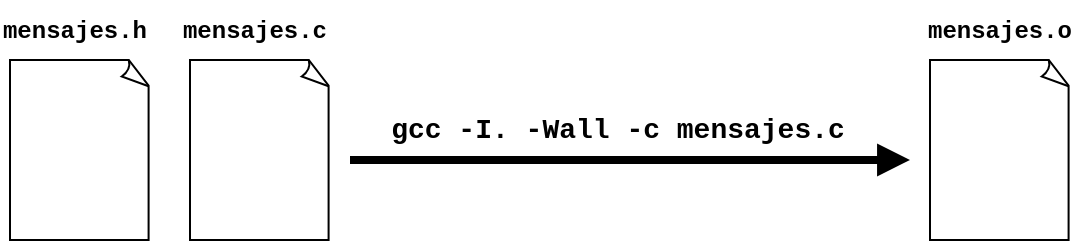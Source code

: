 <mxfile version="24.6.4" type="device">
  <diagram name="Página-1" id="LsDu3u4bDJq17SXWeaOr">
    <mxGraphModel dx="880" dy="532" grid="1" gridSize="10" guides="1" tooltips="1" connect="1" arrows="1" fold="1" page="1" pageScale="1" pageWidth="827" pageHeight="1169" math="0" shadow="0">
      <root>
        <mxCell id="0" />
        <mxCell id="1" parent="0" />
        <mxCell id="Lz73GD6M7uqh9QbwLpAi-7" value="" style="whiteSpace=wrap;html=1;shape=mxgraph.basic.document" vertex="1" parent="1">
          <mxGeometry x="110" y="330" width="70" height="90" as="geometry" />
        </mxCell>
        <mxCell id="Lz73GD6M7uqh9QbwLpAi-8" value="&lt;font face=&quot;Courier New&quot;&gt;&lt;b&gt;mensajes.h&lt;/b&gt;&lt;/font&gt;" style="text;html=1;align=center;verticalAlign=middle;whiteSpace=wrap;rounded=0;" vertex="1" parent="1">
          <mxGeometry x="105" y="300" width="75" height="30" as="geometry" />
        </mxCell>
        <mxCell id="Lz73GD6M7uqh9QbwLpAi-10" value="" style="whiteSpace=wrap;html=1;shape=mxgraph.basic.document" vertex="1" parent="1">
          <mxGeometry x="200" y="330" width="70" height="90" as="geometry" />
        </mxCell>
        <mxCell id="Lz73GD6M7uqh9QbwLpAi-11" value="&lt;font face=&quot;Courier New&quot;&gt;&lt;b&gt;mensajes.c&lt;/b&gt;&lt;/font&gt;" style="text;html=1;align=center;verticalAlign=middle;whiteSpace=wrap;rounded=0;" vertex="1" parent="1">
          <mxGeometry x="195" y="300" width="75" height="30" as="geometry" />
        </mxCell>
        <mxCell id="Lz73GD6M7uqh9QbwLpAi-15" value="" style="whiteSpace=wrap;html=1;shape=mxgraph.basic.document" vertex="1" parent="1">
          <mxGeometry x="570" y="330" width="70" height="90" as="geometry" />
        </mxCell>
        <mxCell id="Lz73GD6M7uqh9QbwLpAi-16" value="&lt;b style=&quot;font-family: &amp;quot;Courier New&amp;quot;;&quot;&gt;mensajes.o&lt;/b&gt;" style="text;html=1;align=center;verticalAlign=middle;whiteSpace=wrap;rounded=0;" vertex="1" parent="1">
          <mxGeometry x="575" y="300" width="60" height="30" as="geometry" />
        </mxCell>
        <mxCell id="Lz73GD6M7uqh9QbwLpAi-21" value="" style="endArrow=block;html=1;rounded=0;strokeWidth=4;endFill=1;" edge="1" parent="1">
          <mxGeometry width="50" height="50" relative="1" as="geometry">
            <mxPoint x="280" y="380" as="sourcePoint" />
            <mxPoint x="560" y="380" as="targetPoint" />
          </mxGeometry>
        </mxCell>
        <mxCell id="Lz73GD6M7uqh9QbwLpAi-22" value="&lt;font size=&quot;1&quot; face=&quot;Courier New&quot;&gt;&lt;b style=&quot;font-size: 14px;&quot;&gt;gcc -I. -Wall -c mensajes.c&lt;/b&gt;&lt;/font&gt;" style="text;html=1;align=center;verticalAlign=middle;whiteSpace=wrap;rounded=0;" vertex="1" parent="1">
          <mxGeometry x="294" y="350" width="240" height="30" as="geometry" />
        </mxCell>
      </root>
    </mxGraphModel>
  </diagram>
</mxfile>
